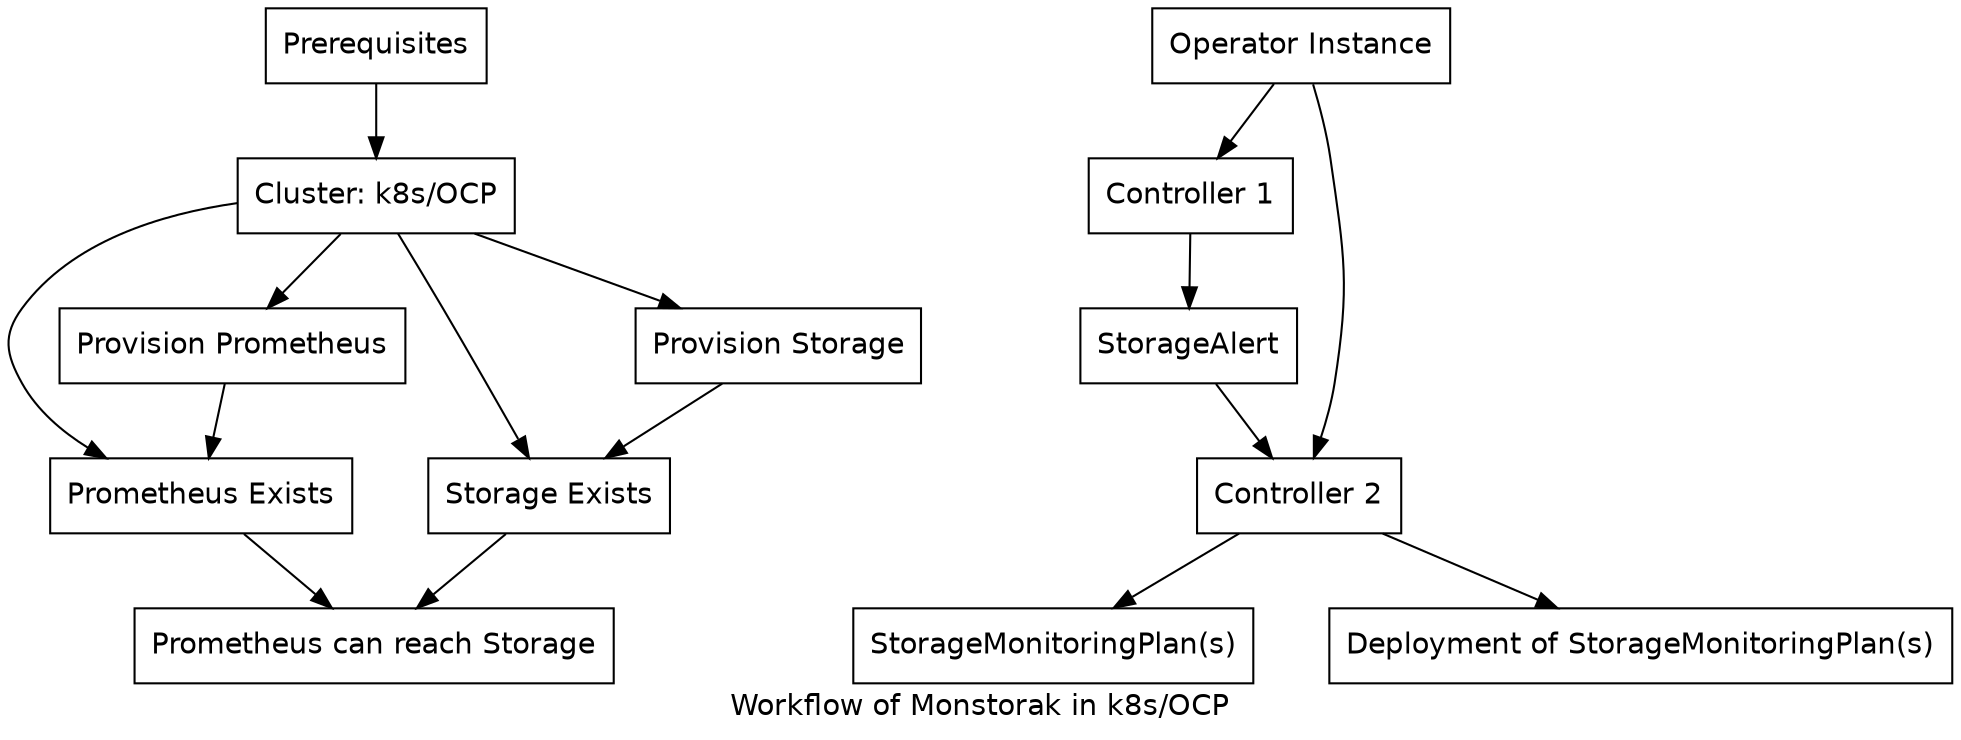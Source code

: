 # dot -Tpng -O <this_file>

digraph {
  label="Workflow of Monstorak in k8s/OCP"
  fontname="helvetica"
  nodesep=0.5

  node [
    shape=rect
    fontname="helvetica"
  ]

  edge [
    dir=forward
    fontname="helvetica"
  ]
  pre [label="Prerequisites"]
  pre->c1

  c1 [label="Cluster: k8s/OCP"]
  c1->p1, p2
  c1->s1, s2

  p1 [label="Prometheus Exists"]
  p2 [label="Provision Prometheus"]
  p2->p1

  s1 [label="Storage Exists"]
  s2 [label="Provision Storage"]
  s2->s1

  ps1 [label="Prometheus can reach Storage"]
  p1->ps1
  s1->ps1

  op [label="Operator Instance"]
  op->controller1, controller2

  controller1 [label="Controller 1"]
  controller1->cr1
  cr1 [label="StorageAlert"]
  cr1->controller2
  controller2 [label="Controller 2"]
  controller2->cr4
  cr4 [label="StorageMonitoringPlan(s)"]

  controller2->deploy
  deploy [label="Deployment of StorageMonitoringPlan(s)"]
}
